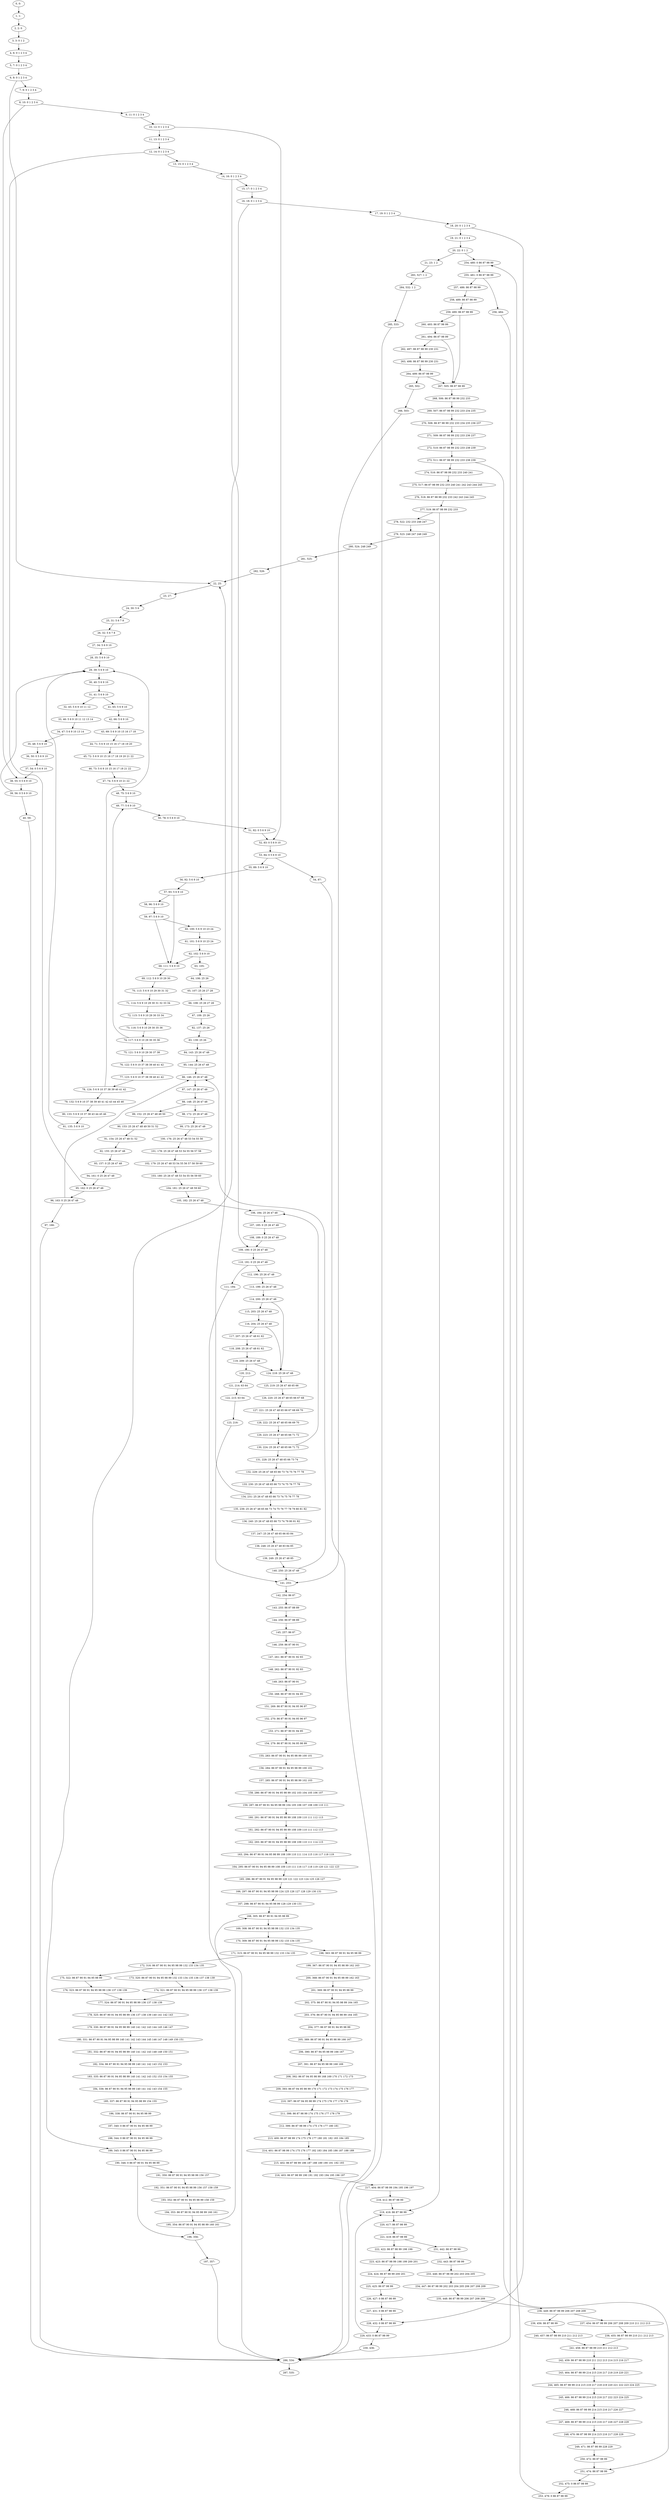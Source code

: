 digraph G {
0[label="0, 0: "];
1[label="1, 1: "];
2[label="2, 2: 0 "];
3[label="3, 3: 0 1 2 "];
4[label="4, 6: 0 1 2 3 4 "];
5[label="5, 7: 0 1 2 3 4 "];
6[label="6, 8: 0 1 2 3 4 "];
7[label="7, 9: 0 1 2 3 4 "];
8[label="8, 10: 0 1 2 3 4 "];
9[label="9, 11: 0 1 2 3 4 "];
10[label="10, 12: 0 1 2 3 4 "];
11[label="11, 13: 0 1 2 3 4 "];
12[label="12, 14: 0 1 2 3 4 "];
13[label="13, 15: 0 1 2 3 4 "];
14[label="14, 16: 0 1 2 3 4 "];
15[label="15, 17: 0 1 2 3 4 "];
16[label="16, 18: 0 1 2 3 4 "];
17[label="17, 19: 0 1 2 3 4 "];
18[label="18, 20: 0 1 2 3 4 "];
19[label="19, 21: 0 1 2 3 4 "];
20[label="20, 22: 0 1 2 "];
21[label="21, 23: 1 2 "];
22[label="22, 25: "];
23[label="23, 27: "];
24[label="24, 30: 5 6 "];
25[label="25, 31: 5 6 7 8 "];
26[label="26, 32: 5 6 7 8 "];
27[label="27, 34: 5 6 9 10 "];
28[label="28, 35: 5 6 9 10 "];
29[label="29, 39: 5 6 9 10 "];
30[label="30, 40: 5 6 9 10 "];
31[label="31, 41: 5 6 9 10 "];
32[label="32, 45: 5 6 9 10 11 12 "];
33[label="33, 46: 5 6 9 10 11 12 13 14 "];
34[label="34, 47: 5 6 9 10 13 14 "];
35[label="35, 48: 5 6 9 10 "];
36[label="36, 50: 0 5 6 9 10 "];
37[label="37, 54: 0 5 6 9 10 "];
38[label="38, 55: 0 5 6 9 10 "];
39[label="39, 56: 0 5 6 9 10 "];
40[label="40, 59: "];
41[label="41, 65: 5 6 9 10 "];
42[label="42, 66: 5 6 9 10 "];
43[label="43, 69: 5 6 9 10 15 16 17 18 "];
44[label="44, 71: 5 6 9 10 15 16 17 18 19 20 "];
45[label="45, 72: 5 6 9 10 15 16 17 18 19 20 21 22 "];
46[label="46, 73: 5 6 9 10 15 16 17 18 21 22 "];
47[label="47, 74: 5 6 9 10 21 22 "];
48[label="48, 75: 5 6 9 10 "];
49[label="49, 77: 5 6 9 10 "];
50[label="50, 78: 0 5 6 9 10 "];
51[label="51, 82: 0 5 6 9 10 "];
52[label="52, 83: 0 5 6 9 10 "];
53[label="53, 84: 0 5 6 9 10 "];
54[label="54, 87: "];
55[label="55, 89: 5 6 9 10 "];
56[label="56, 92: 5 6 9 10 "];
57[label="57, 93: 5 6 9 10 "];
58[label="58, 96: 5 6 9 10 "];
59[label="59, 97: 5 6 9 10 "];
60[label="60, 100: 5 6 9 10 23 24 "];
61[label="61, 101: 5 6 9 10 23 24 "];
62[label="62, 102: 5 6 9 10 "];
63[label="63, 105: "];
64[label="64, 106: 25 26 "];
65[label="65, 107: 25 26 27 28 "];
66[label="66, 108: 25 26 27 28 "];
67[label="67, 109: 25 26 "];
68[label="68, 111: 5 6 9 10 "];
69[label="69, 112: 5 6 9 10 29 30 "];
70[label="70, 113: 5 6 9 10 29 30 31 32 "];
71[label="71, 114: 5 6 9 10 29 30 31 32 33 34 "];
72[label="72, 115: 5 6 9 10 29 30 33 34 "];
73[label="73, 116: 5 6 9 10 29 30 35 36 "];
74[label="74, 117: 5 6 9 10 29 30 35 36 "];
75[label="75, 121: 5 6 9 10 29 30 37 38 "];
76[label="76, 122: 5 6 9 10 37 38 39 40 41 42 "];
77[label="77, 123: 5 6 9 10 37 38 39 40 41 42 "];
78[label="78, 124: 5 6 9 10 37 38 39 40 41 42 "];
79[label="79, 132: 5 6 9 10 37 38 39 40 41 42 43 44 45 46 "];
80[label="80, 133: 5 6 9 10 37 38 43 44 45 46 "];
81[label="81, 135: 5 6 9 10 "];
82[label="82, 137: 25 26 "];
83[label="83, 139: 25 26 "];
84[label="84, 143: 25 26 47 48 "];
85[label="85, 144: 25 26 47 48 "];
86[label="86, 146: 25 26 47 48 "];
87[label="87, 147: 25 26 47 48 "];
88[label="88, 148: 25 26 47 48 "];
89[label="89, 152: 25 26 47 48 49 50 "];
90[label="90, 153: 25 26 47 48 49 50 51 52 "];
91[label="91, 154: 25 26 47 48 51 52 "];
92[label="92, 155: 25 26 47 48 "];
93[label="93, 157: 0 25 26 47 48 "];
94[label="94, 161: 0 25 26 47 48 "];
95[label="95, 162: 0 25 26 47 48 "];
96[label="96, 163: 0 25 26 47 48 "];
97[label="97, 166: "];
98[label="98, 172: 25 26 47 48 "];
99[label="99, 173: 25 26 47 48 "];
100[label="100, 176: 25 26 47 48 53 54 55 56 "];
101[label="101, 178: 25 26 47 48 53 54 55 56 57 58 "];
102[label="102, 179: 25 26 47 48 53 54 55 56 57 58 59 60 "];
103[label="103, 180: 25 26 47 48 53 54 55 56 59 60 "];
104[label="104, 181: 25 26 47 48 59 60 "];
105[label="105, 182: 25 26 47 48 "];
106[label="106, 184: 25 26 47 48 "];
107[label="107, 185: 0 25 26 47 48 "];
108[label="108, 189: 0 25 26 47 48 "];
109[label="109, 190: 0 25 26 47 48 "];
110[label="110, 191: 0 25 26 47 48 "];
111[label="111, 194: "];
112[label="112, 196: 25 26 47 48 "];
113[label="113, 199: 25 26 47 48 "];
114[label="114, 200: 25 26 47 48 "];
115[label="115, 203: 25 26 47 48 "];
116[label="116, 204: 25 26 47 48 "];
117[label="117, 207: 25 26 47 48 61 62 "];
118[label="118, 208: 25 26 47 48 61 62 "];
119[label="119, 209: 25 26 47 48 "];
120[label="120, 212: "];
121[label="121, 214: 63 64 "];
122[label="122, 215: 63 64 "];
123[label="123, 216: "];
124[label="124, 218: 25 26 47 48 "];
125[label="125, 219: 25 26 47 48 65 66 "];
126[label="126, 220: 25 26 47 48 65 66 67 68 "];
127[label="127, 221: 25 26 47 48 65 66 67 68 69 70 "];
128[label="128, 222: 25 26 47 48 65 66 69 70 "];
129[label="129, 223: 25 26 47 48 65 66 71 72 "];
130[label="130, 224: 25 26 47 48 65 66 71 72 "];
131[label="131, 228: 25 26 47 48 65 66 73 74 "];
132[label="132, 229: 25 26 47 48 65 66 73 74 75 76 77 78 "];
133[label="133, 230: 25 26 47 48 65 66 73 74 75 76 77 78 "];
134[label="134, 231: 25 26 47 48 65 66 73 74 75 76 77 78 "];
135[label="135, 239: 25 26 47 48 65 66 73 74 75 76 77 78 79 80 81 82 "];
136[label="136, 240: 25 26 47 48 65 66 73 74 79 80 81 82 "];
137[label="137, 247: 25 26 47 48 65 66 83 84 "];
138[label="138, 248: 25 26 47 48 83 84 85 "];
139[label="139, 249: 25 26 47 48 85 "];
140[label="140, 250: 25 26 47 48 "];
141[label="141, 253: "];
142[label="142, 254: 86 87 "];
143[label="143, 255: 86 87 88 89 "];
144[label="144, 256: 86 87 88 89 "];
145[label="145, 257: 86 87 "];
146[label="146, 259: 86 87 90 91 "];
147[label="147, 261: 86 87 90 91 92 93 "];
148[label="148, 262: 86 87 90 91 92 93 "];
149[label="149, 263: 86 87 90 91 "];
150[label="150, 268: 86 87 90 91 94 95 "];
151[label="151, 269: 86 87 90 91 94 95 96 97 "];
152[label="152, 270: 86 87 90 91 94 95 96 97 "];
153[label="153, 271: 86 87 90 91 94 95 "];
154[label="154, 279: 86 87 90 91 94 95 98 99 "];
155[label="155, 283: 86 87 90 91 94 95 98 99 100 101 "];
156[label="156, 284: 86 87 90 91 94 95 98 99 100 101 "];
157[label="157, 285: 86 87 90 91 94 95 98 99 102 103 "];
158[label="158, 286: 86 87 90 91 94 95 98 99 102 103 104 105 106 107 "];
159[label="159, 287: 86 87 90 91 94 95 98 99 104 105 106 107 108 109 110 111 "];
160[label="160, 291: 86 87 90 91 94 95 98 99 108 109 110 111 112 113 "];
161[label="161, 292: 86 87 90 91 94 95 98 99 108 109 110 111 112 113 "];
162[label="162, 293: 86 87 90 91 94 95 98 99 108 109 110 111 114 115 "];
163[label="163, 294: 86 87 90 91 94 95 98 99 108 109 110 111 114 115 116 117 118 119 "];
164[label="164, 295: 86 87 90 91 94 95 98 99 108 109 110 111 116 117 118 119 120 121 122 123 "];
165[label="165, 296: 86 87 90 91 94 95 98 99 120 121 122 123 124 125 126 127 "];
166[label="166, 297: 86 87 90 91 94 95 98 99 124 125 126 127 128 129 130 131 "];
167[label="167, 298: 86 87 90 91 94 95 98 99 128 129 130 131 "];
168[label="168, 305: 86 87 90 91 94 95 98 99 "];
169[label="169, 308: 86 87 90 91 94 95 98 99 132 133 134 135 "];
170[label="170, 309: 86 87 90 91 94 95 98 99 132 133 134 135 "];
171[label="171, 315: 86 87 90 91 94 95 98 99 132 133 134 135 "];
172[label="172, 316: 86 87 90 91 94 95 98 99 132 133 134 135 "];
173[label="173, 320: 86 87 90 91 94 95 98 99 132 133 134 135 136 137 138 139 "];
174[label="174, 321: 86 87 90 91 94 95 98 99 136 137 138 139 "];
175[label="175, 322: 86 87 90 91 94 95 98 99 "];
176[label="176, 323: 86 87 90 91 94 95 98 99 136 137 138 139 "];
177[label="177, 324: 86 87 90 91 94 95 98 99 136 137 138 139 "];
178[label="178, 325: 86 87 90 91 94 95 98 99 136 137 138 139 140 141 142 143 "];
179[label="179, 330: 86 87 90 91 94 95 98 99 140 141 142 143 144 145 146 147 "];
180[label="180, 331: 86 87 90 91 94 95 98 99 140 141 142 143 144 145 146 147 148 149 150 151 "];
181[label="181, 332: 86 87 90 91 94 95 98 99 140 141 142 143 148 149 150 151 "];
182[label="182, 334: 86 87 90 91 94 95 98 99 140 141 142 143 152 153 "];
183[label="183, 335: 86 87 90 91 94 95 98 99 140 141 142 143 152 153 154 155 "];
184[label="184, 336: 86 87 90 91 94 95 98 99 140 141 142 143 154 155 "];
185[label="185, 337: 86 87 90 91 94 95 98 99 154 155 "];
186[label="186, 338: 86 87 90 91 94 95 98 99 "];
187[label="187, 340: 0 86 87 90 91 94 95 98 99 "];
188[label="188, 344: 0 86 87 90 91 94 95 98 99 "];
189[label="189, 345: 0 86 87 90 91 94 95 98 99 "];
190[label="190, 346: 0 86 87 90 91 94 95 98 99 "];
191[label="191, 350: 86 87 90 91 94 95 98 99 156 157 "];
192[label="192, 351: 86 87 90 91 94 95 98 99 156 157 158 159 "];
193[label="193, 352: 86 87 90 91 94 95 98 99 158 159 "];
194[label="194, 353: 86 87 90 91 94 95 98 99 160 161 "];
195[label="195, 354: 86 87 90 91 94 95 98 99 160 161 "];
196[label="196, 356: "];
197[label="197, 357: "];
198[label="198, 363: 86 87 90 91 94 95 98 99 "];
199[label="199, 367: 86 87 90 91 94 95 98 99 162 163 "];
200[label="200, 368: 86 87 90 91 94 95 98 99 162 163 "];
201[label="201, 369: 86 87 90 91 94 95 98 99 "];
202[label="202, 375: 86 87 90 91 94 95 98 99 164 165 "];
203[label="203, 376: 86 87 90 91 94 95 98 99 164 165 "];
204[label="204, 377: 86 87 90 91 94 95 98 99 "];
205[label="205, 389: 86 87 90 91 94 95 98 99 166 167 "];
206[label="206, 390: 86 87 94 95 98 99 166 167 "];
207[label="207, 391: 86 87 94 95 98 99 168 169 "];
208[label="208, 392: 86 87 94 95 98 99 168 169 170 171 172 173 "];
209[label="209, 393: 86 87 94 95 98 99 170 171 172 173 174 175 176 177 "];
210[label="210, 397: 86 87 94 95 98 99 174 175 176 177 178 179 "];
211[label="211, 398: 86 87 98 99 174 175 176 177 178 179 "];
212[label="212, 399: 86 87 98 99 174 175 176 177 180 181 "];
213[label="213, 400: 86 87 98 99 174 175 176 177 180 181 182 183 184 185 "];
214[label="214, 401: 86 87 98 99 174 175 176 177 182 183 184 185 186 187 188 189 "];
215[label="215, 402: 86 87 98 99 186 187 188 189 190 191 192 193 "];
216[label="216, 403: 86 87 98 99 190 191 192 193 194 195 196 197 "];
217[label="217, 404: 86 87 98 99 194 195 196 197 "];
218[label="218, 412: 86 87 98 99 "];
219[label="219, 416: 86 87 98 99 "];
220[label="220, 417: 86 87 98 99 "];
221[label="221, 418: 86 87 98 99 "];
222[label="222, 422: 86 87 98 99 198 199 "];
223[label="223, 423: 86 87 98 99 198 199 200 201 "];
224[label="224, 424: 86 87 98 99 200 201 "];
225[label="225, 425: 86 87 98 99 "];
226[label="226, 427: 0 86 87 98 99 "];
227[label="227, 431: 0 86 87 98 99 "];
228[label="228, 432: 0 86 87 98 99 "];
229[label="229, 433: 0 86 87 98 99 "];
230[label="230, 436: "];
231[label="231, 442: 86 87 98 99 "];
232[label="232, 443: 86 87 98 99 "];
233[label="233, 446: 86 87 98 99 202 203 204 205 "];
234[label="234, 447: 86 87 98 99 202 203 204 205 206 207 208 209 "];
235[label="235, 448: 86 87 98 99 206 207 208 209 "];
236[label="236, 449: 86 87 98 99 206 207 208 209 "];
237[label="237, 454: 86 87 98 99 206 207 208 209 210 211 212 213 "];
238[label="238, 455: 86 87 98 99 210 211 212 213 "];
239[label="239, 456: 86 87 98 99 "];
240[label="240, 457: 86 87 98 99 210 211 212 213 "];
241[label="241, 458: 86 87 98 99 210 211 212 213 "];
242[label="242, 459: 86 87 98 99 210 211 212 213 214 215 216 217 "];
243[label="243, 464: 86 87 98 99 214 215 216 217 218 219 220 221 "];
244[label="244, 465: 86 87 98 99 214 215 216 217 218 219 220 221 222 223 224 225 "];
245[label="245, 466: 86 87 98 99 214 215 216 217 222 223 224 225 "];
246[label="246, 468: 86 87 98 99 214 215 216 217 226 227 "];
247[label="247, 469: 86 87 98 99 214 215 216 217 226 227 228 229 "];
248[label="248, 470: 86 87 98 99 214 215 216 217 228 229 "];
249[label="249, 471: 86 87 98 99 228 229 "];
250[label="250, 472: 86 87 98 99 "];
251[label="251, 474: 86 87 98 99 "];
252[label="252, 475: 0 86 87 98 99 "];
253[label="253, 479: 0 86 87 98 99 "];
254[label="254, 480: 0 86 87 98 99 "];
255[label="255, 481: 0 86 87 98 99 "];
256[label="256, 484: "];
257[label="257, 486: 86 87 98 99 "];
258[label="258, 489: 86 87 98 99 "];
259[label="259, 490: 86 87 98 99 "];
260[label="260, 493: 86 87 98 99 "];
261[label="261, 494: 86 87 98 99 "];
262[label="262, 497: 86 87 98 99 230 231 "];
263[label="263, 498: 86 87 98 99 230 231 "];
264[label="264, 499: 86 87 98 99 "];
265[label="265, 502: "];
266[label="266, 503: "];
267[label="267, 505: 86 87 98 99 "];
268[label="268, 506: 86 87 98 99 232 233 "];
269[label="269, 507: 86 87 98 99 232 233 234 235 "];
270[label="270, 508: 86 87 98 99 232 233 234 235 236 237 "];
271[label="271, 509: 86 87 98 99 232 233 236 237 "];
272[label="272, 510: 86 87 98 99 232 233 238 239 "];
273[label="273, 511: 86 87 98 99 232 233 238 239 "];
274[label="274, 516: 86 87 98 99 232 233 240 241 "];
275[label="275, 517: 86 87 98 99 232 233 240 241 242 243 244 245 "];
276[label="276, 518: 86 87 98 99 232 233 242 243 244 245 "];
277[label="277, 519: 86 87 98 99 232 233 "];
278[label="278, 522: 232 233 246 247 "];
279[label="279, 523: 246 247 248 249 "];
280[label="280, 524: 248 249 "];
281[label="281, 525: "];
282[label="282, 526: "];
283[label="283, 527: 1 2 "];
284[label="284, 532: 1 2 "];
285[label="285, 533: "];
286[label="286, 534: "];
287[label="287, 535: "];
0->1 ;
1->2 ;
2->3 ;
3->4 ;
4->5 ;
5->6 ;
6->7 ;
6->22 ;
7->8 ;
8->9 ;
8->38 ;
9->10 ;
10->11 ;
10->52 ;
11->12 ;
12->13 ;
12->95 ;
13->14 ;
14->15 ;
14->109 ;
15->16 ;
16->17 ;
16->189 ;
17->18 ;
18->19 ;
18->228 ;
19->20 ;
20->21 ;
20->254 ;
21->283 ;
22->23 ;
23->24 ;
24->25 ;
25->26 ;
26->27 ;
27->28 ;
28->29 ;
29->30 ;
30->31 ;
31->32 ;
31->41 ;
32->33 ;
33->34 ;
34->35 ;
35->36 ;
36->37 ;
37->38 ;
38->39 ;
39->40 ;
39->29 ;
40->286 ;
41->42 ;
42->43 ;
43->44 ;
44->45 ;
45->46 ;
46->47 ;
47->48 ;
48->49 ;
49->50 ;
50->51 ;
51->52 ;
52->53 ;
53->54 ;
53->55 ;
54->286 ;
55->56 ;
56->57 ;
57->58 ;
57->68 ;
58->59 ;
59->60 ;
59->68 ;
60->61 ;
61->62 ;
62->63 ;
62->68 ;
63->64 ;
64->65 ;
65->66 ;
66->67 ;
67->82 ;
68->69 ;
69->70 ;
70->71 ;
71->72 ;
72->73 ;
73->74 ;
74->75 ;
74->49 ;
75->76 ;
76->77 ;
77->78 ;
78->79 ;
78->29 ;
79->80 ;
80->81 ;
81->29 ;
82->83 ;
83->84 ;
84->85 ;
85->86 ;
86->87 ;
87->88 ;
88->89 ;
88->98 ;
89->90 ;
90->91 ;
91->92 ;
92->93 ;
93->94 ;
94->95 ;
95->96 ;
96->97 ;
96->86 ;
97->286 ;
98->99 ;
99->100 ;
100->101 ;
101->102 ;
102->103 ;
103->104 ;
104->105 ;
105->106 ;
106->107 ;
107->108 ;
108->109 ;
109->110 ;
110->111 ;
110->112 ;
111->286 ;
112->113 ;
113->114 ;
114->115 ;
114->124 ;
115->116 ;
116->117 ;
116->124 ;
117->118 ;
118->119 ;
119->120 ;
119->124 ;
120->121 ;
121->122 ;
122->123 ;
123->141 ;
124->125 ;
125->126 ;
126->127 ;
127->128 ;
128->129 ;
129->130 ;
130->131 ;
130->106 ;
131->132 ;
132->133 ;
133->134 ;
134->135 ;
134->22 ;
135->136 ;
136->137 ;
137->138 ;
138->139 ;
139->140 ;
140->141 ;
140->86 ;
141->142 ;
142->143 ;
143->144 ;
144->145 ;
145->146 ;
146->147 ;
147->148 ;
148->149 ;
149->150 ;
150->151 ;
151->152 ;
152->153 ;
153->154 ;
154->155 ;
155->156 ;
156->157 ;
157->158 ;
158->159 ;
159->160 ;
160->161 ;
161->162 ;
162->163 ;
163->164 ;
164->165 ;
165->166 ;
166->167 ;
167->168 ;
168->169 ;
169->170 ;
170->171 ;
170->198 ;
171->172 ;
172->173 ;
172->175 ;
173->174 ;
174->177 ;
175->176 ;
176->177 ;
177->178 ;
178->179 ;
179->180 ;
180->181 ;
181->182 ;
182->183 ;
183->184 ;
184->185 ;
185->186 ;
186->187 ;
187->188 ;
188->189 ;
189->190 ;
190->191 ;
190->196 ;
191->192 ;
192->193 ;
193->194 ;
194->195 ;
195->196 ;
195->168 ;
196->197 ;
197->286 ;
198->199 ;
199->200 ;
200->201 ;
201->202 ;
202->203 ;
203->204 ;
204->205 ;
205->206 ;
206->207 ;
207->208 ;
208->209 ;
209->210 ;
210->211 ;
211->212 ;
212->213 ;
213->214 ;
214->215 ;
215->216 ;
216->217 ;
217->218 ;
218->219 ;
219->220 ;
220->221 ;
221->222 ;
221->231 ;
222->223 ;
223->224 ;
224->225 ;
225->226 ;
226->227 ;
227->228 ;
228->229 ;
229->230 ;
229->219 ;
230->286 ;
231->232 ;
232->233 ;
233->234 ;
234->235 ;
235->236 ;
236->237 ;
236->239 ;
237->238 ;
238->241 ;
239->240 ;
240->241 ;
241->242 ;
242->243 ;
243->244 ;
244->245 ;
245->246 ;
246->247 ;
247->248 ;
248->249 ;
249->250 ;
250->251 ;
251->252 ;
252->253 ;
253->254 ;
254->255 ;
255->256 ;
255->257 ;
256->286 ;
257->258 ;
258->259 ;
259->260 ;
259->267 ;
260->261 ;
261->262 ;
261->267 ;
262->263 ;
263->264 ;
264->265 ;
264->267 ;
265->266 ;
266->141 ;
267->268 ;
268->269 ;
269->270 ;
270->271 ;
271->272 ;
272->273 ;
273->274 ;
273->251 ;
274->275 ;
275->276 ;
276->277 ;
277->278 ;
277->219 ;
278->279 ;
279->280 ;
280->281 ;
281->282 ;
282->22 ;
283->284 ;
284->285 ;
285->286 ;
286->287 ;
}
